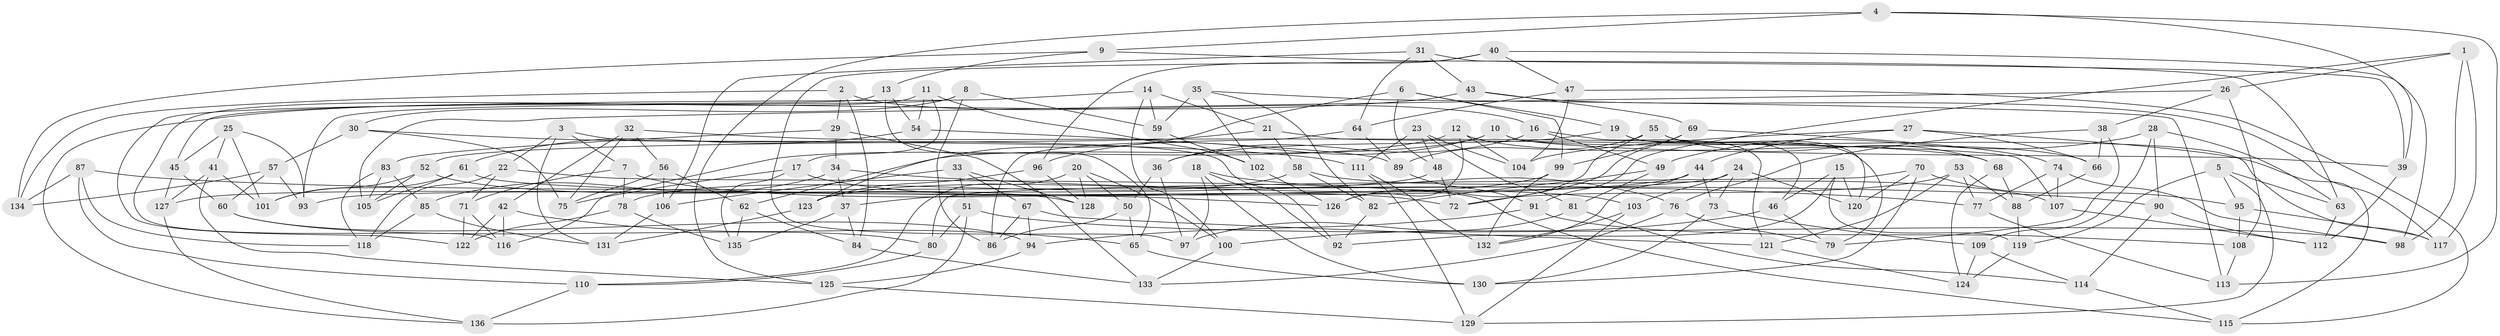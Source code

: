 // coarse degree distribution, {8: 0.07352941176470588, 10: 0.10294117647058823, 4: 0.5735294117647058, 3: 0.1323529411764706, 9: 0.058823529411764705, 7: 0.029411764705882353, 5: 0.014705882352941176, 6: 0.014705882352941176}
// Generated by graph-tools (version 1.1) at 2025/54/03/04/25 22:54:02]
// undirected, 136 vertices, 272 edges
graph export_dot {
  node [color=gray90,style=filled];
  1;
  2;
  3;
  4;
  5;
  6;
  7;
  8;
  9;
  10;
  11;
  12;
  13;
  14;
  15;
  16;
  17;
  18;
  19;
  20;
  21;
  22;
  23;
  24;
  25;
  26;
  27;
  28;
  29;
  30;
  31;
  32;
  33;
  34;
  35;
  36;
  37;
  38;
  39;
  40;
  41;
  42;
  43;
  44;
  45;
  46;
  47;
  48;
  49;
  50;
  51;
  52;
  53;
  54;
  55;
  56;
  57;
  58;
  59;
  60;
  61;
  62;
  63;
  64;
  65;
  66;
  67;
  68;
  69;
  70;
  71;
  72;
  73;
  74;
  75;
  76;
  77;
  78;
  79;
  80;
  81;
  82;
  83;
  84;
  85;
  86;
  87;
  88;
  89;
  90;
  91;
  92;
  93;
  94;
  95;
  96;
  97;
  98;
  99;
  100;
  101;
  102;
  103;
  104;
  105;
  106;
  107;
  108;
  109;
  110;
  111;
  112;
  113;
  114;
  115;
  116;
  117;
  118;
  119;
  120;
  121;
  122;
  123;
  124;
  125;
  126;
  127;
  128;
  129;
  130;
  131;
  132;
  133;
  134;
  135;
  136;
  1 -- 91;
  1 -- 98;
  1 -- 26;
  1 -- 117;
  2 -- 29;
  2 -- 134;
  2 -- 84;
  2 -- 16;
  3 -- 92;
  3 -- 7;
  3 -- 22;
  3 -- 131;
  4 -- 125;
  4 -- 113;
  4 -- 39;
  4 -- 9;
  5 -- 129;
  5 -- 95;
  5 -- 119;
  5 -- 63;
  6 -- 123;
  6 -- 48;
  6 -- 19;
  6 -- 99;
  7 -- 78;
  7 -- 71;
  7 -- 72;
  8 -- 59;
  8 -- 86;
  8 -- 93;
  8 -- 30;
  9 -- 13;
  9 -- 134;
  9 -- 63;
  10 -- 117;
  10 -- 96;
  10 -- 62;
  10 -- 39;
  11 -- 116;
  11 -- 102;
  11 -- 17;
  11 -- 54;
  12 -- 66;
  12 -- 126;
  12 -- 116;
  12 -- 104;
  13 -- 122;
  13 -- 65;
  13 -- 54;
  14 -- 21;
  14 -- 100;
  14 -- 59;
  14 -- 45;
  15 -- 46;
  15 -- 92;
  15 -- 119;
  15 -- 120;
  16 -- 49;
  16 -- 121;
  16 -- 36;
  17 -- 135;
  17 -- 75;
  17 -- 103;
  18 -- 76;
  18 -- 130;
  18 -- 97;
  18 -- 92;
  19 -- 36;
  19 -- 79;
  19 -- 46;
  20 -- 110;
  20 -- 50;
  20 -- 128;
  20 -- 100;
  21 -- 58;
  21 -- 52;
  21 -- 107;
  22 -- 71;
  22 -- 118;
  22 -- 115;
  23 -- 81;
  23 -- 111;
  23 -- 104;
  23 -- 48;
  24 -- 73;
  24 -- 37;
  24 -- 103;
  24 -- 120;
  25 -- 101;
  25 -- 93;
  25 -- 41;
  25 -- 45;
  26 -- 108;
  26 -- 105;
  26 -- 38;
  27 -- 104;
  27 -- 66;
  27 -- 115;
  27 -- 44;
  28 -- 63;
  28 -- 90;
  28 -- 109;
  28 -- 49;
  29 -- 83;
  29 -- 133;
  29 -- 34;
  30 -- 75;
  30 -- 111;
  30 -- 57;
  31 -- 64;
  31 -- 106;
  31 -- 43;
  31 -- 39;
  32 -- 68;
  32 -- 56;
  32 -- 75;
  32 -- 42;
  33 -- 128;
  33 -- 67;
  33 -- 51;
  33 -- 106;
  34 -- 37;
  34 -- 77;
  34 -- 85;
  35 -- 102;
  35 -- 113;
  35 -- 59;
  35 -- 82;
  36 -- 97;
  36 -- 50;
  37 -- 135;
  37 -- 84;
  38 -- 66;
  38 -- 76;
  38 -- 79;
  39 -- 112;
  40 -- 47;
  40 -- 98;
  40 -- 97;
  40 -- 96;
  41 -- 127;
  41 -- 125;
  41 -- 101;
  42 -- 116;
  42 -- 65;
  42 -- 122;
  43 -- 69;
  43 -- 136;
  43 -- 117;
  44 -- 73;
  44 -- 127;
  44 -- 132;
  45 -- 127;
  45 -- 60;
  46 -- 79;
  46 -- 100;
  47 -- 64;
  47 -- 104;
  47 -- 115;
  48 -- 72;
  48 -- 93;
  49 -- 81;
  49 -- 82;
  50 -- 65;
  50 -- 86;
  51 -- 80;
  51 -- 98;
  51 -- 136;
  52 -- 105;
  52 -- 101;
  52 -- 128;
  53 -- 77;
  53 -- 88;
  53 -- 121;
  53 -- 72;
  54 -- 89;
  54 -- 61;
  55 -- 120;
  55 -- 68;
  55 -- 89;
  55 -- 126;
  56 -- 106;
  56 -- 62;
  56 -- 75;
  57 -- 60;
  57 -- 93;
  57 -- 134;
  58 -- 82;
  58 -- 107;
  58 -- 78;
  59 -- 102;
  60 -- 94;
  60 -- 80;
  61 -- 126;
  61 -- 101;
  61 -- 105;
  62 -- 84;
  62 -- 135;
  63 -- 112;
  64 -- 89;
  64 -- 86;
  65 -- 130;
  66 -- 88;
  67 -- 94;
  67 -- 86;
  67 -- 121;
  68 -- 88;
  68 -- 124;
  69 -- 74;
  69 -- 72;
  69 -- 99;
  70 -- 130;
  70 -- 120;
  70 -- 80;
  70 -- 95;
  71 -- 116;
  71 -- 122;
  73 -- 109;
  73 -- 130;
  74 -- 107;
  74 -- 77;
  74 -- 98;
  76 -- 133;
  76 -- 79;
  77 -- 113;
  78 -- 135;
  78 -- 122;
  80 -- 110;
  81 -- 97;
  81 -- 114;
  82 -- 92;
  83 -- 118;
  83 -- 85;
  83 -- 105;
  84 -- 133;
  85 -- 118;
  85 -- 131;
  87 -- 134;
  87 -- 90;
  87 -- 118;
  87 -- 110;
  88 -- 119;
  89 -- 91;
  90 -- 114;
  90 -- 112;
  91 -- 94;
  91 -- 108;
  94 -- 125;
  95 -- 117;
  95 -- 108;
  96 -- 123;
  96 -- 128;
  99 -- 132;
  99 -- 123;
  100 -- 133;
  102 -- 126;
  103 -- 132;
  103 -- 129;
  106 -- 131;
  107 -- 112;
  108 -- 113;
  109 -- 114;
  109 -- 124;
  110 -- 136;
  111 -- 129;
  111 -- 132;
  114 -- 115;
  119 -- 124;
  121 -- 124;
  123 -- 131;
  125 -- 129;
  127 -- 136;
}
